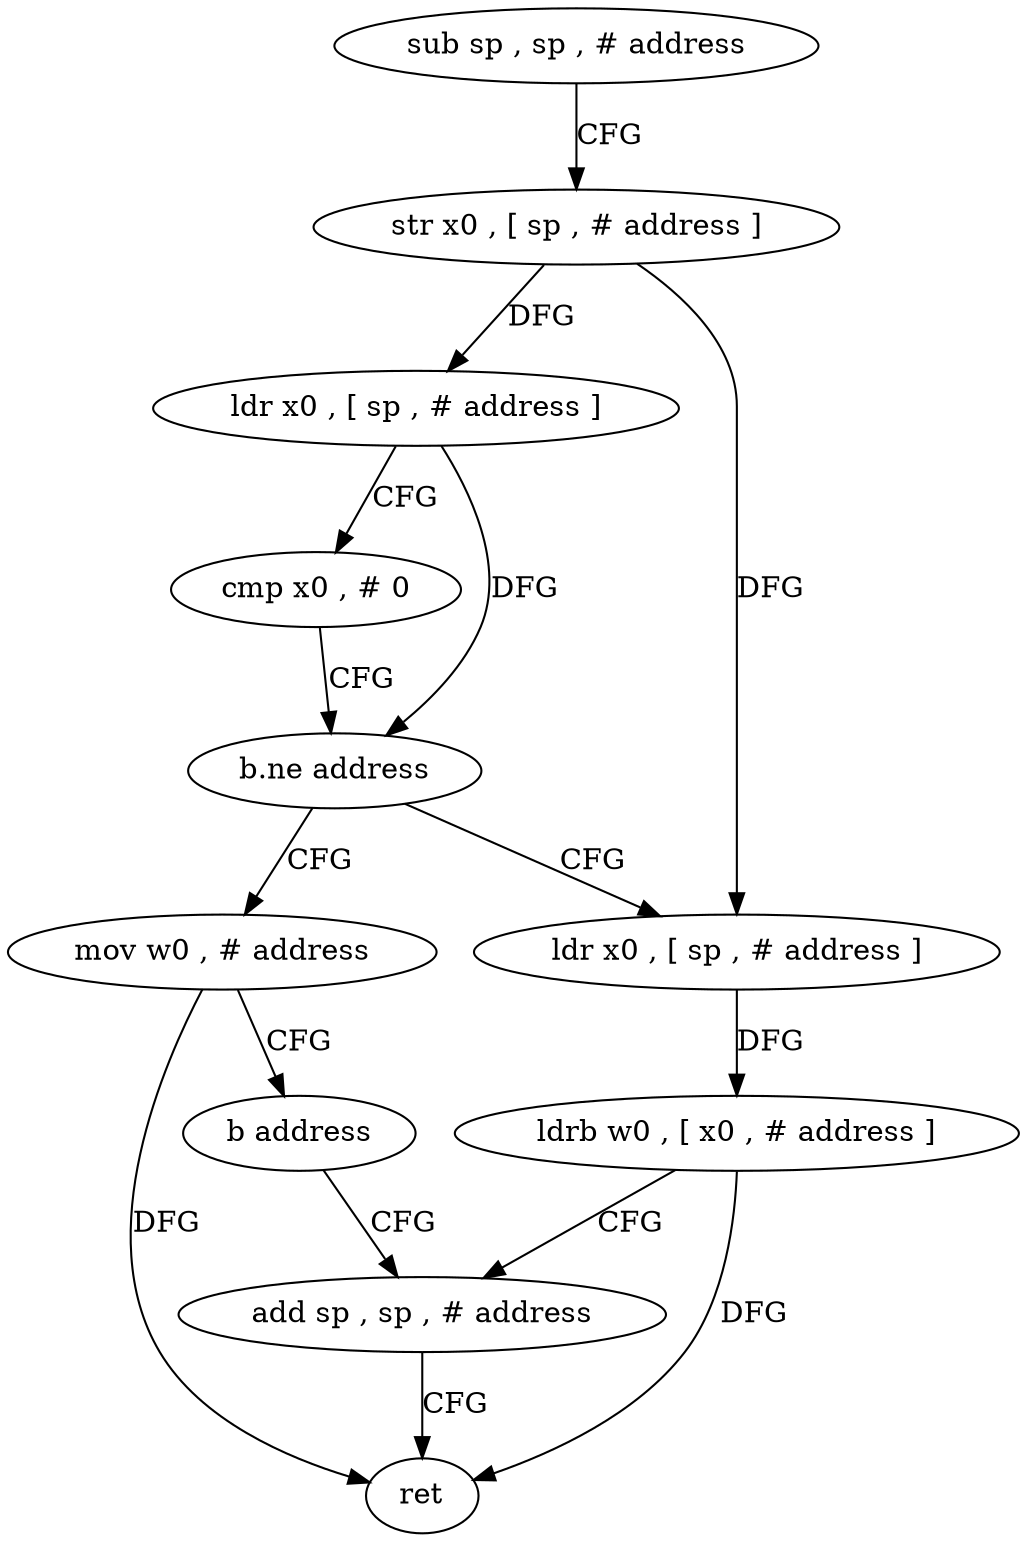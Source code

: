 digraph "func" {
"4347072" [label = "sub sp , sp , # address" ]
"4347076" [label = "str x0 , [ sp , # address ]" ]
"4347080" [label = "ldr x0 , [ sp , # address ]" ]
"4347084" [label = "cmp x0 , # 0" ]
"4347088" [label = "b.ne address" ]
"4347100" [label = "ldr x0 , [ sp , # address ]" ]
"4347092" [label = "mov w0 , # address" ]
"4347104" [label = "ldrb w0 , [ x0 , # address ]" ]
"4347108" [label = "add sp , sp , # address" ]
"4347096" [label = "b address" ]
"4347112" [label = "ret" ]
"4347072" -> "4347076" [ label = "CFG" ]
"4347076" -> "4347080" [ label = "DFG" ]
"4347076" -> "4347100" [ label = "DFG" ]
"4347080" -> "4347084" [ label = "CFG" ]
"4347080" -> "4347088" [ label = "DFG" ]
"4347084" -> "4347088" [ label = "CFG" ]
"4347088" -> "4347100" [ label = "CFG" ]
"4347088" -> "4347092" [ label = "CFG" ]
"4347100" -> "4347104" [ label = "DFG" ]
"4347092" -> "4347096" [ label = "CFG" ]
"4347092" -> "4347112" [ label = "DFG" ]
"4347104" -> "4347108" [ label = "CFG" ]
"4347104" -> "4347112" [ label = "DFG" ]
"4347108" -> "4347112" [ label = "CFG" ]
"4347096" -> "4347108" [ label = "CFG" ]
}
